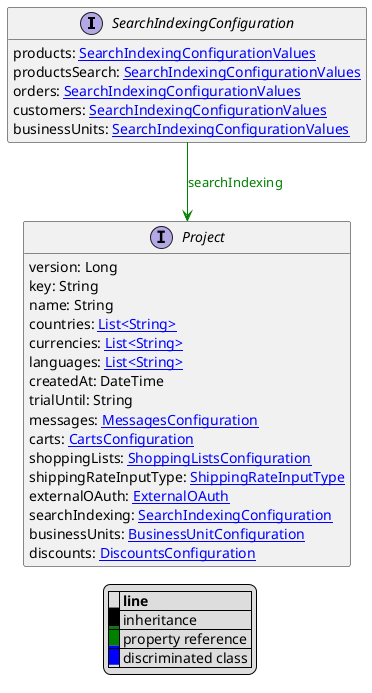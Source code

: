 @startuml

hide empty fields
hide empty methods
legend
|= |= line |
|<back:black>   </back>| inheritance |
|<back:green>   </back>| property reference |
|<back:blue>   </back>| discriminated class |
endlegend
interface SearchIndexingConfiguration [[SearchIndexingConfiguration.svg]]  {
    products: [[SearchIndexingConfigurationValues.svg SearchIndexingConfigurationValues]]
    productsSearch: [[SearchIndexingConfigurationValues.svg SearchIndexingConfigurationValues]]
    orders: [[SearchIndexingConfigurationValues.svg SearchIndexingConfigurationValues]]
    customers: [[SearchIndexingConfigurationValues.svg SearchIndexingConfigurationValues]]
    businessUnits: [[SearchIndexingConfigurationValues.svg SearchIndexingConfigurationValues]]
}



interface Project [[Project.svg]]  {
    version: Long
    key: String
    name: String
    countries: [[String.svg List<String>]]
    currencies: [[String.svg List<String>]]
    languages: [[String.svg List<String>]]
    createdAt: DateTime
    trialUntil: String
    messages: [[MessagesConfiguration.svg MessagesConfiguration]]
    carts: [[CartsConfiguration.svg CartsConfiguration]]
    shoppingLists: [[ShoppingListsConfiguration.svg ShoppingListsConfiguration]]
    shippingRateInputType: [[ShippingRateInputType.svg ShippingRateInputType]]
    externalOAuth: [[ExternalOAuth.svg ExternalOAuth]]
    searchIndexing: [[SearchIndexingConfiguration.svg SearchIndexingConfiguration]]
    businessUnits: [[BusinessUnitConfiguration.svg BusinessUnitConfiguration]]
    discounts: [[DiscountsConfiguration.svg DiscountsConfiguration]]
}

SearchIndexingConfiguration --> Project #green;text:green : "searchIndexing"
@enduml
